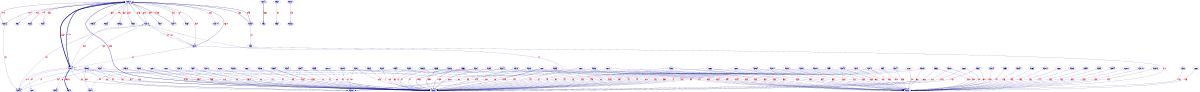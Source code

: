 // Ethernet Conversations circo engine
digraph {
	graph [nodesep=1 ranksep=3 size="8!"]
	"33.33.ff.f3.05.e8" [label=MAC1 color=darkblue fontcolor=darkblue]
	"01.14.c2.44.1e.cc" [label=MAC2 color=darkblue fontcolor=darkblue]
	"33.33.ff.55.54.c3" [label=MAC3 color=darkblue fontcolor=darkblue]
	"00.50.56.97.75.44" [label=MAC4 color=darkblue fontcolor=darkblue]
	"33.33.00.00.00.fb" [label=MAC5 color=darkblue fontcolor=darkblue]
	"e4.11.5b.b7.06.f8" [label=MAC6 color=darkblue fontcolor=darkblue]
	"3c.4a.92.74.de.ec" [label=MAC7 color=darkblue fontcolor=darkblue]
	"c8.cb.b8.cc.d2.2a" [label=MAC8 color=darkblue fontcolor=darkblue]
	"00.0c.29.0b.a9.1b" [label=MAC9 color=darkblue fontcolor=darkblue]
	"33.33.ff.a7.b6.5c" [label=MAC10 color=darkblue fontcolor=darkblue]
	"00.50.56.b1.13.e2" [label=MAC11 color=darkblue fontcolor=darkblue]
	"d8.9d.67.1c.5d.fc" [label=MAC12 color=darkblue fontcolor=darkblue]
	"00.05.1e.03.c8.9c" [label=MAC13 color=darkblue fontcolor=darkblue]
	"33.33.ff.e0.ce.61" [label=MAC14 color=darkblue fontcolor=darkblue]
	"a0.1d.48.b9.5b.2c" [label=MAC15 color=darkblue fontcolor=darkblue]
	"68.b5.99.b1.75.94" [label=MAC16 color=darkblue fontcolor=darkblue]
	"33.33.ff.00.00.01" [label=MAC17 color=darkblue fontcolor=darkblue]
	"00.50.56.a6.04.d8" [label=MAC18 color=darkblue fontcolor=darkblue]
	"00.15.60.aa.fb.2e" [label=MAC19 color=darkblue fontcolor=darkblue]
	"9c.97.26.25.30.38" [label=MAC20 color=darkblue fontcolor=darkblue]
	"40.a8.f0.23.77.f5" [label=MAC21 color=darkblue fontcolor=darkblue]
	"3c.d9.2b.0b.c0.ce" [label=MAC22 color=darkblue fontcolor=darkblue]
	"00.50.56.a6.02.d2" [label=MAC23 color=darkblue fontcolor=darkblue]
	"08.00.27.cb.e1.64" [label=MAC24 color=darkblue fontcolor=darkblue]
	"00.23.7d.00.15.c8" [label=MAC25 color=darkblue fontcolor=darkblue]
	"dc.4a.3e.d7.ac.ac" [label=MAC26 color=darkblue fontcolor=darkblue]
	"d8.d3.85.f9.c8.f8" [label=MAC27 color=darkblue fontcolor=darkblue]
	"3c.d9.2b.0b.4c.18" [label=MAC28 color=darkblue fontcolor=darkblue]
	"c8.cb.b8.c8.b8.f8" [label=MAC29 color=darkblue fontcolor=darkblue]
	"00.80.66.06.ab.29" [label=MAC30 color=darkblue fontcolor=darkblue]
	"33.33.00.01.00.02" [label=MAC31 color=darkblue fontcolor=darkblue]
	"00.24.81.05.a8.6e" [label=MAC32 color=darkblue fontcolor=darkblue]
	"d4.85.64.5d.5d.40" [label=MAC33 color=darkblue fontcolor=darkblue]
	"33.33.ff.25.30.38" [label=MAC34 color=darkblue fontcolor=darkblue]
	"94.57.a5.c4.5c.29" [label=MAC35 color=darkblue fontcolor=darkblue]
	"00.1f.29.ed.3d.2c" [label=MAC36 color=darkblue fontcolor=darkblue]
	"00.23.47.3a.4a.80" [label=MAC37 color=darkblue fontcolor=darkblue]
	"00.50.56.b8.6c.c3" [label=MAC38 color=darkblue fontcolor=darkblue]
	"00.e0.4c.68.04.2f" [label=MAC39 color=darkblue fontcolor=darkblue]
	"33.33.00.00.00.0c" [label=MAC40 color=darkblue fontcolor=darkblue]
	"3c.d9.2b.0b.c1.02" [label=MAC41 color=darkblue fontcolor=darkblue]
	"d8.9d.67.1c.8d.84" [label=MAC42 color=darkblue fontcolor=darkblue]
	"e4.11.5b.a9.7e.94" [label=MAC43 color=darkblue fontcolor=darkblue]
	"3c.d9.2b.0b.dc.5a" [label=MAC44 color=darkblue fontcolor=darkblue]
	"33.33.ff.49.23.b6" [label=MAC45 color=darkblue fontcolor=darkblue]
	"3c.d9.2b.0b.c0.c6" [label=MAC46 color=darkblue fontcolor=darkblue]
	"d8.9d.67.1b.2b.f8" [label=MAC47 color=darkblue fontcolor=darkblue]
	"00.23.7d.00.15.c9" [label=MAC48 color=darkblue fontcolor=darkblue]
	"d8.9d.67.1c.5f.24" [label=MAC49 color=darkblue fontcolor=darkblue]
	"d8.9d.67.1c.9a.b0" [label=MAC50 color=darkblue fontcolor=darkblue]
	"33.33.ff.42.aa.98" [label=MAC51 color=darkblue fontcolor=darkblue]
	"38.ea.a7.aa.7f.fe" [label=MAC52 color=darkblue fontcolor=darkblue]
	"09.00.09.00.00.67" [label=MAC53 color=darkblue fontcolor=darkblue]
	"33.33.00.00.00.02" [label=MAC54 color=darkblue fontcolor=darkblue]
	"00.18.fe.35.22.0d" [label=MAC55 color=darkblue fontcolor=darkblue]
	"33.33.ff.25.30.41" [label=MAC56 color=darkblue fontcolor=darkblue]
	"33.33.ff.b9.5b.2c" [label=MAC57 color=darkblue fontcolor=darkblue]
	"3c.d9.2b.0c.43.66" [label=MAC58 color=darkblue fontcolor=darkblue]
	"e4.11.5b.b7.07.00" [label=MAC59 color=darkblue fontcolor=darkblue]
	"00.50.56.b1.13.e0" [label=MAC60 color=darkblue fontcolor=darkblue]
	"d8.9d.67.1c.7c.dc" [label=MAC61 color=darkblue fontcolor=darkblue]
	"00.50.56.b1.02.ff" [label=MAC62 color=darkblue fontcolor=darkblue]
	"3c.d9.2b.0c.58.18" [label=MAC63 color=darkblue fontcolor=darkblue]
	"00.50.56.b1.03.00" [label=MAC64 color=darkblue fontcolor=darkblue]
	"ff.ff.ff.ff.ff.ff" [label=MAC65 color=darkblue fontcolor=darkblue]
	"30.8d.99.aa.9c.67" [label=MAC66 color=darkblue fontcolor=darkblue]
	"3c.4a.92.75.b5.ec" [label=MAC67 color=darkblue fontcolor=darkblue]
	"3c.d9.2b.0c.58.10" [label=MAC68 color=darkblue fontcolor=darkblue]
	"d8.9d.67.1c.f1.3c" [label=MAC69 color=darkblue fontcolor=darkblue]
	"68.b5.99.6e.6f.3c" [label=MAC70 color=darkblue fontcolor=darkblue]
	"d4.85.64.5d.40.30" [label=MAC71 color=darkblue fontcolor=darkblue]
	"00.05.1e.03.c8.9a" [label=MAC72 color=darkblue fontcolor=darkblue]
	"d4.85.64.5d.80.d8" [label=MAC73 color=darkblue fontcolor=darkblue]
	"8c.dc.d4.9a.d4.60" [label=MAC74 color=darkblue fontcolor=darkblue]
	"68.b5.99.6e.6f.44" [label=MAC75 color=darkblue fontcolor=darkblue]
	"00.17.08.5c.77.ad" [label=MAC76 color=darkblue fontcolor=darkblue]
	"33.33.ff.9b.63.56" [label=MAC77 color=darkblue fontcolor=darkblue]
	"00.50.56.a3.41.a3" [label=MAC78 color=darkblue fontcolor=darkblue]
	"f0.1f.af.49.23.b6" [label=MAC79 color=darkblue fontcolor=darkblue]
	"33.33.00.01.00.03" [label=MAC80 color=darkblue fontcolor=darkblue]
	"2c.44.fd.7b.7c.a4" [label=MAC81 color=darkblue fontcolor=darkblue]
	"3c.d9.2b.0b.4c.20" [label=MAC82 color=darkblue fontcolor=darkblue]
	"00.50.56.bb.25.c2" [label=MAC83 color=darkblue fontcolor=darkblue]
	"33.33.00.00.00.01" [label=MAC84 color=darkblue fontcolor=darkblue]
	"80.c1.6e.7a.80.60" [label=MAC85 color=darkblue fontcolor=darkblue]
	"38.ea.a7.aa.80.6a" [label=MAC86 color=darkblue fontcolor=darkblue]
	"00.14.38.7f.04.84" [label=MAC87 color=darkblue fontcolor=darkblue]
	"3c.4a.92.75.0c.5a" [label=MAC88 color=darkblue fontcolor=darkblue]
	"00.50.56.a3.66.8e" [label=MAC89 color=darkblue fontcolor=darkblue]
	"3c.d9.2b.0b.c1.0a" [label=MAC90 color=darkblue fontcolor=darkblue]
	"d8.9d.67.1c.04.c0" [label=MAC91 color=darkblue fontcolor=darkblue]
	"00.0c.29.9b.63.56" [label=MAC92 color=darkblue fontcolor=darkblue]
	"3c.d9.2b.09.8e.be" [label=MAC93 color=darkblue fontcolor=darkblue]
	"00.26.55.21.34.58" [label=MAC94 color=darkblue fontcolor=darkblue]
	"d4.85.64.5d.4d.f0" [label=MAC95 color=darkblue fontcolor=darkblue]
	"33.33.00.00.00.16" [label=MAC96 color=darkblue fontcolor=darkblue]
	"00.19.bb.cb.24.74" [label=MAC97 color=darkblue fontcolor=darkblue]
	"3c.d9.2b.0b.dc.62" [label=MAC98 color=darkblue fontcolor=darkblue]
	"e8.39.35.eb.59.02" [label=MAC99 color=darkblue fontcolor=darkblue]
	"3c.d9.2b.09.8e.c6" [label=MAC100 color=darkblue fontcolor=darkblue]
	"80.c1.6e.7a.b1.30" [label=MAC101 color=darkblue fontcolor=darkblue]
	"3c.d9.2b.0c.43.6e" [label=MAC102 color=darkblue fontcolor=darkblue]
	"a0.b3.cc.1c.d4.60" [label=MAC103 color=darkblue fontcolor=darkblue]
	"33.33.ff.55.9f.20" [label=MAC104 color=darkblue fontcolor=darkblue]
	"28.92.4a.37.39.58" [label=MAC105 color=darkblue fontcolor=darkblue]
	"dc.4a.3e.d7.ac.ac" -> "9c.97.26.25.30.38" [label=10764 color=darkblue fontcolor=red labeldistance=0 penwidth=1.4553106890571466]
	"00.50.56.bb.25.c2" -> "33.33.00.01.00.02" [label=3875 color=darkblue fontcolor=red labeldistance=0 penwidth=1.163910156084768]
	"00.50.56.a6.02.d2" -> "ff.ff.ff.ff.ff.ff" [label=5056 color=darkblue fontcolor=red labeldistance=0 penwidth=1.2138657417198935]
	"d8.9d.67.1c.5d.fc" -> "33.33.00.01.00.02" [label=3381 color=darkblue fontcolor=red labeldistance=0 penwidth=1.143014254896155]
	"00.0c.29.9b.63.56" -> "08.00.27.cb.e1.64" [label=60 color=darkblue fontcolor=red labeldistance=0 penwidth=1.002537963707119]
	"00.1f.29.ed.3d.2c" -> "ff.ff.ff.ff.ff.ff" [label=64 color=darkblue fontcolor=red labeldistance=0 penwidth=1.0027071612875935]
	"40.a8.f0.23.77.f5" -> "33.33.00.01.00.03" [label=180 color=darkblue fontcolor=red labeldistance=0 penwidth=1.007613891121357]
	"00.19.bb.cb.24.74" -> "33.33.ff.a7.b6.5c" [label=270 color=darkblue fontcolor=red labeldistance=0 penwidth=1.0114208366820354]
	"d4.85.64.5d.40.30" -> "ff.ff.ff.ff.ff.ff" [label=9856 color=darkblue fontcolor=red labeldistance=0 penwidth=1.4169028382894124]
	"2c.44.fd.7b.7c.a4" -> "ff.ff.ff.ff.ff.ff" [label=128 color=darkblue fontcolor=red labeldistance=0 penwidth=1.0054143225751873]
	"00.50.56.bb.25.c2" -> "ff.ff.ff.ff.ff.ff" [label=1344 color=darkblue fontcolor=red labeldistance=0 penwidth=1.0568503870394654]
	"00.e0.4c.68.04.2f" -> "33.33.00.00.00.fb" [label=137 color=darkblue fontcolor=red labeldistance=0 penwidth=1.005795017131255]
	"9c.97.26.25.30.38" -> "00.0c.29.9b.63.56" [label=4329 color=darkblue fontcolor=red labeldistance=0 penwidth=1.183114081468635]
	"e4.11.5b.b7.06.f8" -> "ff.ff.ff.ff.ff.ff" [label=896 color=darkblue fontcolor=red labeldistance=0 penwidth=1.0379002580263101]
	"dc.4a.3e.d7.ac.ac" -> "33.33.00.00.00.16" [label=780 color=darkblue fontcolor=red labeldistance=0 penwidth=1.0329935281925469]
	"9c.97.26.25.30.38" -> "33.33.ff.55.9f.20" [label=3182 color=darkblue fontcolor=red labeldistance=0 penwidth=1.1345966752675436]
	"3c.d9.2b.0b.c1.0a" -> "33.33.00.01.00.02" [label=1463 color=darkblue fontcolor=red labeldistance=0 penwidth=1.0618840150585847]
	"3c.d9.2b.0b.dc.5a" -> "ff.ff.ff.ff.ff.ff" [label=16000 color=darkblue fontcolor=red labeldistance=0 penwidth=1.6767903218983968]
	"68.b5.99.6e.6f.44" -> "33.33.00.01.00.02" [label=1463 color=darkblue fontcolor=red labeldistance=0 penwidth=1.0618840150585847]
	"d8.9d.67.1c.7c.dc" -> "33.33.00.01.00.03" [label=180 color=darkblue fontcolor=red labeldistance=0 penwidth=1.007613891121357]
	"d8.9d.67.1c.9a.b0" -> "33.33.00.01.00.02" [label=3381 color=darkblue fontcolor=red labeldistance=0 penwidth=1.143014254896155]
	"00.05.1e.03.c8.9a" -> "ff.ff.ff.ff.ff.ff" [label=10176 color=darkblue fontcolor=red labeldistance=0 penwidth=1.4304386447273805]
	"d4.85.64.5d.80.d8" -> "ff.ff.ff.ff.ff.ff" [label=128 color=darkblue fontcolor=red labeldistance=0 penwidth=1.0054143225751873]
	"08.00.27.cb.e1.64" -> "33.33.00.01.00.02" [label=240 color=darkblue fontcolor=red labeldistance=0 penwidth=1.010151854828476]
	"e4.11.5b.b7.06.f8" -> "33.33.00.01.00.02" [label=3297 color=darkblue fontcolor=red labeldistance=0 penwidth=1.1394611057061885]
	"08.00.27.cb.e1.64" -> "ff.ff.ff.ff.ff.ff" [label=480 color=darkblue fontcolor=red labeldistance=0 penwidth=1.0203037096569518]
	"9c.97.26.25.30.38" -> "33.33.ff.b9.5b.2c" [label=6364 color=darkblue fontcolor=red labeldistance=0 penwidth=1.2691933505350874]
	"a0.1d.48.b9.5b.2c" -> "ff.ff.ff.ff.ff.ff" [label=240 color=darkblue fontcolor=red labeldistance=0 penwidth=1.010151854828476]
	"9c.97.26.25.30.38" -> "33.33.ff.9b.63.56" [label=6450 color=darkblue fontcolor=red labeldistance=0 penwidth=1.2728310985152913]
	"d8.9d.67.1b.2b.f8" -> "33.33.00.00.00.16" [label=564 color=darkblue fontcolor=red labeldistance=0 penwidth=1.0238568588469186]
	"3c.d9.2b.09.8e.be" -> "33.33.00.01.00.02" [label=3381 color=darkblue fontcolor=red labeldistance=0 penwidth=1.143014254896155]
	"38.ea.a7.aa.80.6a" -> "33.33.00.01.00.02" [label=1441 color=darkblue fontcolor=red labeldistance=0 penwidth=1.0609534283659743]
	"9c.97.26.25.30.38" -> "33.33.ff.42.aa.98" [label=3096 color=darkblue fontcolor=red labeldistance=0 penwidth=1.1309589272873397]
	"00.50.56.bb.25.c2" -> "33.33.00.01.00.03" [label=546 color=darkblue fontcolor=red labeldistance=0 penwidth=1.0230954697347827]
	"00.50.56.a6.04.d8" -> "ff.ff.ff.ff.ff.ff" [label=768 color=darkblue fontcolor=red labeldistance=0 penwidth=1.032485935451123]
	"28.92.4a.37.39.58" -> "33.33.00.01.00.02" [label=1463 color=darkblue fontcolor=red labeldistance=0 penwidth=1.0618840150585847]
	"00.50.56.a6.04.d8" -> "33.33.00.01.00.02" [label=4080 color=darkblue fontcolor=red labeldistance=0 penwidth=1.172581532084091]
	"00.50.56.b1.13.e0" -> "33.33.00.01.00.02" [label=3507 color=darkblue fontcolor=red labeldistance=0 penwidth=1.148343978681105]
	"d8.9d.67.1c.7c.dc" -> "ff.ff.ff.ff.ff.ff" [label=1280 color=darkblue fontcolor=red labeldistance=0 penwidth=1.0541432257518717]
	"d8.9d.67.1c.04.c0" -> "ff.ff.ff.ff.ff.ff" [label=448 color=darkblue fontcolor=red labeldistance=0 penwidth=1.018950129013155]
	"00.24.81.05.a8.6e" -> "ff.ff.ff.ff.ff.ff" [label=256 color=darkblue fontcolor=red labeldistance=0 penwidth=1.0108286451503743]
	"3c.d9.2b.0b.c0.ce" -> "33.33.00.01.00.02" [label=1463 color=darkblue fontcolor=red labeldistance=0 penwidth=1.0618840150585847]
	"00.0c.29.9b.63.56" -> "a0.1d.48.b9.5b.2c" [label=180 color=darkblue fontcolor=red labeldistance=0 penwidth=1.007613891121357]
	"00.23.7d.00.15.c9" -> "01.14.c2.44.1e.cc" [label=43680 color=darkblue fontcolor=red labeldistance=0 penwidth=2.8476375787826234]
	"08.00.27.cb.e1.64" -> "33.33.ff.25.30.38" [label=86 color=darkblue fontcolor=red labeldistance=0 penwidth=1.0036377479802039]
	"00.50.56.b1.02.ff" -> "33.33.00.01.00.02" [label=3507 color=darkblue fontcolor=red labeldistance=0 penwidth=1.148343978681105]
	"e8.39.35.eb.59.02" -> "33.33.00.01.00.02" [label=1330 color=darkblue fontcolor=red labeldistance=0 penwidth=1.0562581955078043]
	"00.0c.29.0b.a9.1b" -> "33.33.00.01.00.02" [label=4200 color=darkblue fontcolor=red labeldistance=0 penwidth=1.1776574594983291]
	"00.23.47.3a.4a.80" -> "09.00.09.00.00.67" [label=2486 color=darkblue fontcolor=red labeldistance=0 penwidth=1.1051562962649635]
	"9c.97.26.25.30.38" -> "33.33.ff.25.30.41" [label=6364 color=darkblue fontcolor=red labeldistance=0 penwidth=1.2691933505350874]
	"80.c1.6e.7a.80.60" -> "ff.ff.ff.ff.ff.ff" [label=704 color=darkblue fontcolor=red labeldistance=0 penwidth=1.0297787741635294]
	"9c.97.26.25.30.38" -> "33.33.ff.f3.05.e8" [label=3182 color=darkblue fontcolor=red labeldistance=0 penwidth=1.1345966752675436]
	"80.c1.6e.7a.b1.30" -> "ff.ff.ff.ff.ff.ff" [label=192 color=darkblue fontcolor=red labeldistance=0 penwidth=1.0081214838627808]
	"08.00.27.cb.e1.64" -> "33.33.ff.00.00.01" [label=344 color=darkblue fontcolor=red labeldistance=0 penwidth=1.0145509919208155]
	"3c.d9.2b.0b.4c.20" -> "33.33.00.01.00.02" [label=1463 color=darkblue fontcolor=red labeldistance=0 penwidth=1.0618840150585847]
	"9c.97.26.25.30.38" -> "a0.1d.48.b9.5b.2c" [label=3822 color=darkblue fontcolor=red labeldistance=0 penwidth=1.1616682881434794]
	"3c.4a.92.74.de.ec" -> "33.33.00.01.00.03" [label=364 color=darkblue fontcolor=red labeldistance=0 penwidth=1.0153969798231886]
	"9c.97.26.25.30.38" -> "33.33.ff.49.23.b6" [label=6364 color=darkblue fontcolor=red labeldistance=0 penwidth=1.2691933505350874]
	"9c.97.26.25.30.38" -> "33.33.ff.55.54.c3" [label=7740 color=darkblue fontcolor=red labeldistance=0 penwidth=1.3273973182183494]
	"00.50.56.b1.13.e0" -> "ff.ff.ff.ff.ff.ff" [label=2112 color=darkblue fontcolor=red labeldistance=0 penwidth=1.0893363224905883]
	"d4.85.64.5d.5d.40" -> "ff.ff.ff.ff.ff.ff" [label=64 color=darkblue fontcolor=red labeldistance=0 penwidth=1.0027071612875935]
	"a0.b3.cc.1c.d4.60" -> "ff.ff.ff.ff.ff.ff" [label=64 color=darkblue fontcolor=red labeldistance=0 penwidth=1.0027071612875935]
	"3c.d9.2b.0b.c1.02" -> "ff.ff.ff.ff.ff.ff" [label=1600 color=darkblue fontcolor=red labeldistance=0 penwidth=1.0676790321898397]
	"d8.9d.67.1c.f1.3c" -> "33.33.00.01.00.02" [label=3234 color=darkblue fontcolor=red labeldistance=0 penwidth=1.1367962438137136]
	"d8.9d.67.1c.8d.84" -> "ff.ff.ff.ff.ff.ff" [label=256 color=darkblue fontcolor=red labeldistance=0 penwidth=1.0108286451503743]
	"00.50.56.bb.25.c2" -> "33.33.00.00.00.16" [label=376 color=darkblue fontcolor=red labeldistance=0 penwidth=1.0159045725646123]
	"9c.97.26.25.30.38" -> "00.e0.4c.68.04.2f" [label=25495 color=darkblue fontcolor=red labeldistance=0 penwidth=2.0784230785499767]
	"d4.85.64.5d.4d.f0" -> "ff.ff.ff.ff.ff.ff" [label=128 color=darkblue fontcolor=red labeldistance=0 penwidth=1.0054143225751873]
	"9c.97.26.25.30.38" -> "33.33.00.00.00.01" [label=762 color=darkblue fontcolor=red labeldistance=0 penwidth=1.0322321390804112]
	"00.50.56.b1.13.e2" -> "33.33.00.01.00.02" [label=3507 color=darkblue fontcolor=red labeldistance=0 penwidth=1.148343978681105]
	"68.b5.99.b1.75.94" -> "ff.ff.ff.ff.ff.ff" [label=25024 color=darkblue fontcolor=red labeldistance=0 penwidth=2.0585000634490926]
	"3c.d9.2b.09.8e.c6" -> "33.33.00.01.00.02" [label=1330 color=darkblue fontcolor=red labeldistance=0 penwidth=1.0562581955078043]
	"3c.d9.2b.0b.4c.18" -> "ff.ff.ff.ff.ff.ff" [label=2624 color=darkblue fontcolor=red labeldistance=0 penwidth=1.1109936127913371]
	"a0.1d.48.b9.5b.2c" -> "00.0c.29.9b.63.56" [label=60 color=darkblue fontcolor=red labeldistance=0 penwidth=1.002537963707119]
	"9c.97.26.25.30.38" -> "33.33.ff.e0.ce.61" [label=3182 color=darkblue fontcolor=red labeldistance=0 penwidth=1.1345966752675436]
	"08.00.27.cb.e1.64" -> "33.33.00.01.00.03" [label=540 color=darkblue fontcolor=red labeldistance=0 penwidth=1.0228416733640708]
	"08.00.27.cb.e1.64" -> "9c.97.26.25.30.38" [label=101400 color=darkblue fontcolor=red labeldistance=0 penwidth=5.28915866503109]
	"d8.9d.67.1c.f1.3c" -> "ff.ff.ff.ff.ff.ff" [label=2752 color=darkblue fontcolor=red labeldistance=0 penwidth=1.1164079353665242]
	"00.50.56.b1.13.e2" -> "ff.ff.ff.ff.ff.ff" [label=1984 color=darkblue fontcolor=red labeldistance=0 penwidth=1.0839219999154013]
	"68.b5.99.6e.6f.3c" -> "ff.ff.ff.ff.ff.ff" [label=4928 color=darkblue fontcolor=red labeldistance=0 penwidth=1.2084514191447062]
	"c8.cb.b8.c8.b8.f8" -> "33.33.00.01.00.02" [label=1330 color=darkblue fontcolor=red labeldistance=0 penwidth=1.0562581955078043]
	"00.15.60.aa.fb.2e" -> "ff.ff.ff.ff.ff.ff" [label=128 color=darkblue fontcolor=red labeldistance=0 penwidth=1.0054143225751873]
	"d8.9d.67.1c.04.c0" -> "33.33.00.01.00.02" [label=3381 color=darkblue fontcolor=red labeldistance=0 penwidth=1.143014254896155]
	"3c.d9.2b.0c.43.66" -> "33.33.00.01.00.02" [label=3381 color=darkblue fontcolor=red labeldistance=0 penwidth=1.143014254896155]
	"d8.9d.67.1c.5f.24" -> "33.33.00.01.00.02" [label=3255 color=darkblue fontcolor=red labeldistance=0 penwidth=1.1376845311112052]
	"00.19.bb.cb.24.74" -> "33.33.00.01.00.02" [label=3234 color=darkblue fontcolor=red labeldistance=0 penwidth=1.1367962438137136]
	"d8.d3.85.f9.c8.f8" -> "ff.ff.ff.ff.ff.ff" [label=640 color=darkblue fontcolor=red labeldistance=0 penwidth=1.0270716128759358]
	"00.50.56.a6.02.d2" -> "33.33.00.01.00.02" [label=3318 color=darkblue fontcolor=red labeldistance=0 penwidth=1.14034939300368]
	"3c.d9.2b.0b.dc.62" -> "33.33.00.01.00.02" [label=1463 color=darkblue fontcolor=red labeldistance=0 penwidth=1.0618840150585847]
	"94.57.a5.c4.5c.29" -> "ff.ff.ff.ff.ff.ff" [label=64 color=darkblue fontcolor=red labeldistance=0 penwidth=1.0027071612875935]
	"3c.d9.2b.0c.43.66" -> "ff.ff.ff.ff.ff.ff" [label=2688 color=darkblue fontcolor=red labeldistance=0 penwidth=1.1137007740789306]
	"08.00.27.cb.e1.64" -> "33.33.00.00.00.16" [label=810 color=darkblue fontcolor=red labeldistance=0 penwidth=1.0342625100461063]
	"3c.d9.2b.0b.c1.02" -> "33.33.00.01.00.02" [label=3381 color=darkblue fontcolor=red labeldistance=0 penwidth=1.143014254896155]
	"e4.11.5b.b7.07.00" -> "33.33.00.01.00.02" [label=1463 color=darkblue fontcolor=red labeldistance=0 penwidth=1.0618840150585847]
	"2c.44.fd.7b.7c.a4" -> "33.33.00.01.00.02" [label=3381 color=darkblue fontcolor=red labeldistance=0 penwidth=1.143014254896155]
	"00.0c.29.9b.63.56" -> "33.33.00.01.00.02" [label=312 color=darkblue fontcolor=red labeldistance=0 penwidth=1.0131974112770188]
	"9c.97.26.25.30.38" -> "f0.1f.af.49.23.b6" [label=3426 color=darkblue fontcolor=red labeldistance=0 penwidth=1.1449177276764941]
	"00.50.56.b8.6c.c3" -> "ff.ff.ff.ff.ff.ff" [label=17856 color=darkblue fontcolor=red labeldistance=0 penwidth=1.7552979992386109]
	"00.18.fe.35.22.0d" -> "ff.ff.ff.ff.ff.ff" [label=1792 color=darkblue fontcolor=red labeldistance=0 penwidth=1.0758005160526205]
	"08.00.27.cb.e1.64" -> "a0.1d.48.b9.5b.2c" [label=1380 color=darkblue fontcolor=red labeldistance=0 penwidth=1.0583731652637367]
	"e4.11.5b.a9.7e.94" -> "ff.ff.ff.ff.ff.ff" [label=11520 color=darkblue fontcolor=red labeldistance=0 penwidth=1.4872890317668457]
	"3c.d9.2b.09.8e.be" -> "ff.ff.ff.ff.ff.ff" [label=192 color=darkblue fontcolor=red labeldistance=0 penwidth=1.0081214838627808]
	"3c.d9.2b.0c.58.10" -> "ff.ff.ff.ff.ff.ff" [label=192 color=darkblue fontcolor=red labeldistance=0 penwidth=1.0081214838627808]
	"d8.9d.67.1c.8d.84" -> "33.33.00.01.00.02" [label=3381 color=darkblue fontcolor=red labeldistance=0 penwidth=1.143014254896155]
	"d8.9d.67.1b.2b.f8" -> "33.33.00.01.00.02" [label=3864 color=darkblue fontcolor=red labeldistance=0 penwidth=1.1634448627384628]
	"00.0c.29.9b.63.56" -> "9c.97.26.25.30.38" [label=16510 color=darkblue fontcolor=red labeldistance=0 penwidth=1.6983630134089083]
	"d8.9d.67.1c.7c.dc" -> "33.33.00.01.00.02" [label=3276 color=darkblue fontcolor=red labeldistance=0 penwidth=1.1385728184086967]
	"00.50.56.b1.03.00" -> "ff.ff.ff.ff.ff.ff" [label=1152 color=darkblue fontcolor=red labeldistance=0 penwidth=1.0487289031766847]
	"40.a8.f0.23.77.f5" -> "ff.ff.ff.ff.ff.ff" [label=192 color=darkblue fontcolor=red labeldistance=0 penwidth=1.0081214838627808]
	"f0.1f.af.49.23.b6" -> "9c.97.26.25.30.38" [label=24860 color=darkblue fontcolor=red labeldistance=0 penwidth=2.0515629626496343]
	"d8.9d.67.1c.9a.b0" -> "ff.ff.ff.ff.ff.ff" [label=384 color=darkblue fontcolor=red labeldistance=0 penwidth=1.0162429677255616]
	"3c.4a.92.74.de.ec" -> "33.33.00.01.00.02" [label=3381 color=darkblue fontcolor=red labeldistance=0 penwidth=1.143014254896155]
	"00.50.56.97.75.44" -> "ff.ff.ff.ff.ff.ff" [label=16960 color=darkblue fontcolor=red labeldistance=0 penwidth=1.7173977412123007]
	"00.0c.29.0b.a9.1b" -> "ff.ff.ff.ff.ff.ff" [label=3328 color=darkblue fontcolor=red labeldistance=0 penwidth=1.1407723869548665]
	"9c.97.26.25.30.38" -> "ff.ff.ff.ff.ff.ff" [label=48600 color=darkblue fontcolor=red labeldistance=0 penwidth=3.0557506027663806]
	"c8.cb.b8.cc.d2.2a" -> "33.33.00.01.00.02" [label=1463 color=darkblue fontcolor=red labeldistance=0 penwidth=1.0618840150585847]
	"3c.4a.92.74.de.ec" -> "ff.ff.ff.ff.ff.ff" [label=18240 color=darkblue fontcolor=red labeldistance=0 penwidth=1.7715409669641724]
	"00.05.1e.03.c8.9c" -> "ff.ff.ff.ff.ff.ff" [label=3456 color=darkblue fontcolor=red labeldistance=0 penwidth=1.1461867095300537]
	"40.a8.f0.23.77.f5" -> "33.33.00.01.00.02" [label=3381 color=darkblue fontcolor=red labeldistance=0 penwidth=1.143014254896155]
	"3c.d9.2b.0b.c0.c6" -> "ff.ff.ff.ff.ff.ff" [label=8192 color=darkblue fontcolor=red labeldistance=0 penwidth=1.3465166448119792]
	"08.00.27.cb.e1.64" -> "33.33.00.00.00.0c" [label=108373 color=darkblue fontcolor=red labeldistance=0 penwidth=5.584112347193435]
	"8c.dc.d4.9a.d4.60" -> "ff.ff.ff.ff.ff.ff" [label=15840 color=darkblue fontcolor=red labeldistance=0 penwidth=1.6700224186794128]
	"9c.97.26.25.30.38" -> "08.00.27.cb.e1.64" [label=165487 color=darkblue fontcolor=red labeldistance=0 penwidth=8.0]
	"a0.1d.48.b9.5b.2c" -> "08.00.27.cb.e1.64" [label=1320 color=darkblue fontcolor=red labeldistance=0 penwidth=1.0558352015566177]
	"68.b5.99.6e.6f.3c" -> "33.33.00.01.00.02" [label=3381 color=darkblue fontcolor=red labeldistance=0 penwidth=1.143014254896155]
	"00.50.56.a3.66.8e" -> "ff.ff.ff.ff.ff.ff" [label=21504 color=darkblue fontcolor=red labeldistance=0 penwidth=1.9096061926314454]
	"9c.97.26.25.30.38" -> "dc.4a.3e.d7.ac.ac" [label=4810 color=darkblue fontcolor=red labeldistance=0 penwidth=1.2034600905207056]
	"3c.4a.92.75.b5.ec" -> "33.33.00.01.00.02" [label=3381 color=darkblue fontcolor=red labeldistance=0 penwidth=1.143014254896155]
	"a0.1d.48.b9.5b.2c" -> "33.33.00.00.00.16" [label=780 color=darkblue fontcolor=red labeldistance=0 penwidth=1.0329935281925469]
	"a0.1d.48.b9.5b.2c" -> "9c.97.26.25.30.38" [label=16468 color=darkblue fontcolor=red labeldistance=0 penwidth=1.6965864388139251]
	"00.50.56.b1.02.ff" -> "ff.ff.ff.ff.ff.ff" [label=2048 color=darkblue fontcolor=red labeldistance=0 penwidth=1.0866291612029948]
	"d8.9d.67.1c.5d.fc" -> "ff.ff.ff.ff.ff.ff" [label=192 color=darkblue fontcolor=red labeldistance=0 penwidth=1.0081214838627808]
	"00.23.7d.00.15.c8" -> "ff.ff.ff.ff.ff.ff" [label=64 color=darkblue fontcolor=red labeldistance=0 penwidth=1.0027071612875935]
	"00.e0.4c.68.04.2f" -> "9c.97.26.25.30.38" [label=24337 color=darkblue fontcolor=red labeldistance=0 penwidth=2.0294403790025806]
	"30.8d.99.aa.9c.67" -> "ff.ff.ff.ff.ff.ff" [label=64 color=darkblue fontcolor=red labeldistance=0 penwidth=1.0027071612875935]
	"00.80.66.06.ab.29" -> "33.33.00.00.00.02" [label=132 color=darkblue fontcolor=red labeldistance=0 penwidth=1.0055835201556618]
	"3c.d9.2b.0b.4c.18" -> "33.33.00.01.00.02" [label=3381 color=darkblue fontcolor=red labeldistance=0 penwidth=1.143014254896155]
	"d8.9d.67.1c.5f.24" -> "ff.ff.ff.ff.ff.ff" [label=64 color=darkblue fontcolor=red labeldistance=0 penwidth=1.0027071612875935]
	"3c.4a.92.75.b5.ec" -> "ff.ff.ff.ff.ff.ff" [label=320 color=darkblue fontcolor=red labeldistance=0 penwidth=1.013535806437968]
	"3c.d9.2b.0c.43.6e" -> "33.33.00.01.00.02" [label=1330 color=darkblue fontcolor=red labeldistance=0 penwidth=1.0562581955078043]
	"00.26.55.21.34.58" -> "ff.ff.ff.ff.ff.ff" [label=64 color=darkblue fontcolor=red labeldistance=0 penwidth=1.0027071612875935]
	"d8.9d.67.1b.2b.f8" -> "33.33.00.01.00.03" [label=198 color=darkblue fontcolor=red labeldistance=0 penwidth=1.0083752802334927]
	"00.17.08.5c.77.ad" -> "ff.ff.ff.ff.ff.ff" [label=128 color=darkblue fontcolor=red labeldistance=0 penwidth=1.0054143225751873]
	"e4.11.5b.b7.06.f8" -> "33.33.00.01.00.03" [label=180 color=darkblue fontcolor=red labeldistance=0 penwidth=1.007613891121357]
	"00.14.38.7f.04.84" -> "ff.ff.ff.ff.ff.ff" [label=384 color=darkblue fontcolor=red labeldistance=0 penwidth=1.0162429677255616]
	"00.50.56.a3.41.a3" -> "ff.ff.ff.ff.ff.ff" [label=3776 color=darkblue fontcolor=red labeldistance=0 penwidth=1.1597225159680216]
	"00.50.56.bb.25.c2" -> "33.33.ff.a7.b6.5c" [label=1350 color=darkblue fontcolor=red labeldistance=0 penwidth=1.0571041834101773]
	"d8.9d.67.1b.2b.f8" -> "ff.ff.ff.ff.ff.ff" [label=256 color=darkblue fontcolor=red labeldistance=0 penwidth=1.0108286451503743]
	"3c.4a.92.75.0c.5a" -> "ff.ff.ff.ff.ff.ff" [label=9664 color=darkblue fontcolor=red labeldistance=0 penwidth=1.4087813544266317]
	"3c.d9.2b.0c.58.10" -> "33.33.00.01.00.02" [label=3381 color=darkblue fontcolor=red labeldistance=0 penwidth=1.143014254896155]
	"00.50.56.b1.03.00" -> "33.33.00.01.00.02" [label=3507 color=darkblue fontcolor=red labeldistance=0 penwidth=1.148343978681105]
	"3c.d9.2b.0c.58.18" -> "33.33.00.01.00.02" [label=1596 color=darkblue fontcolor=red labeldistance=0 penwidth=1.067509834609365]
	"38.ea.a7.aa.7f.fe" -> "33.33.00.01.00.02" [label=1441 color=darkblue fontcolor=red labeldistance=0 penwidth=1.0609534283659743]
}
